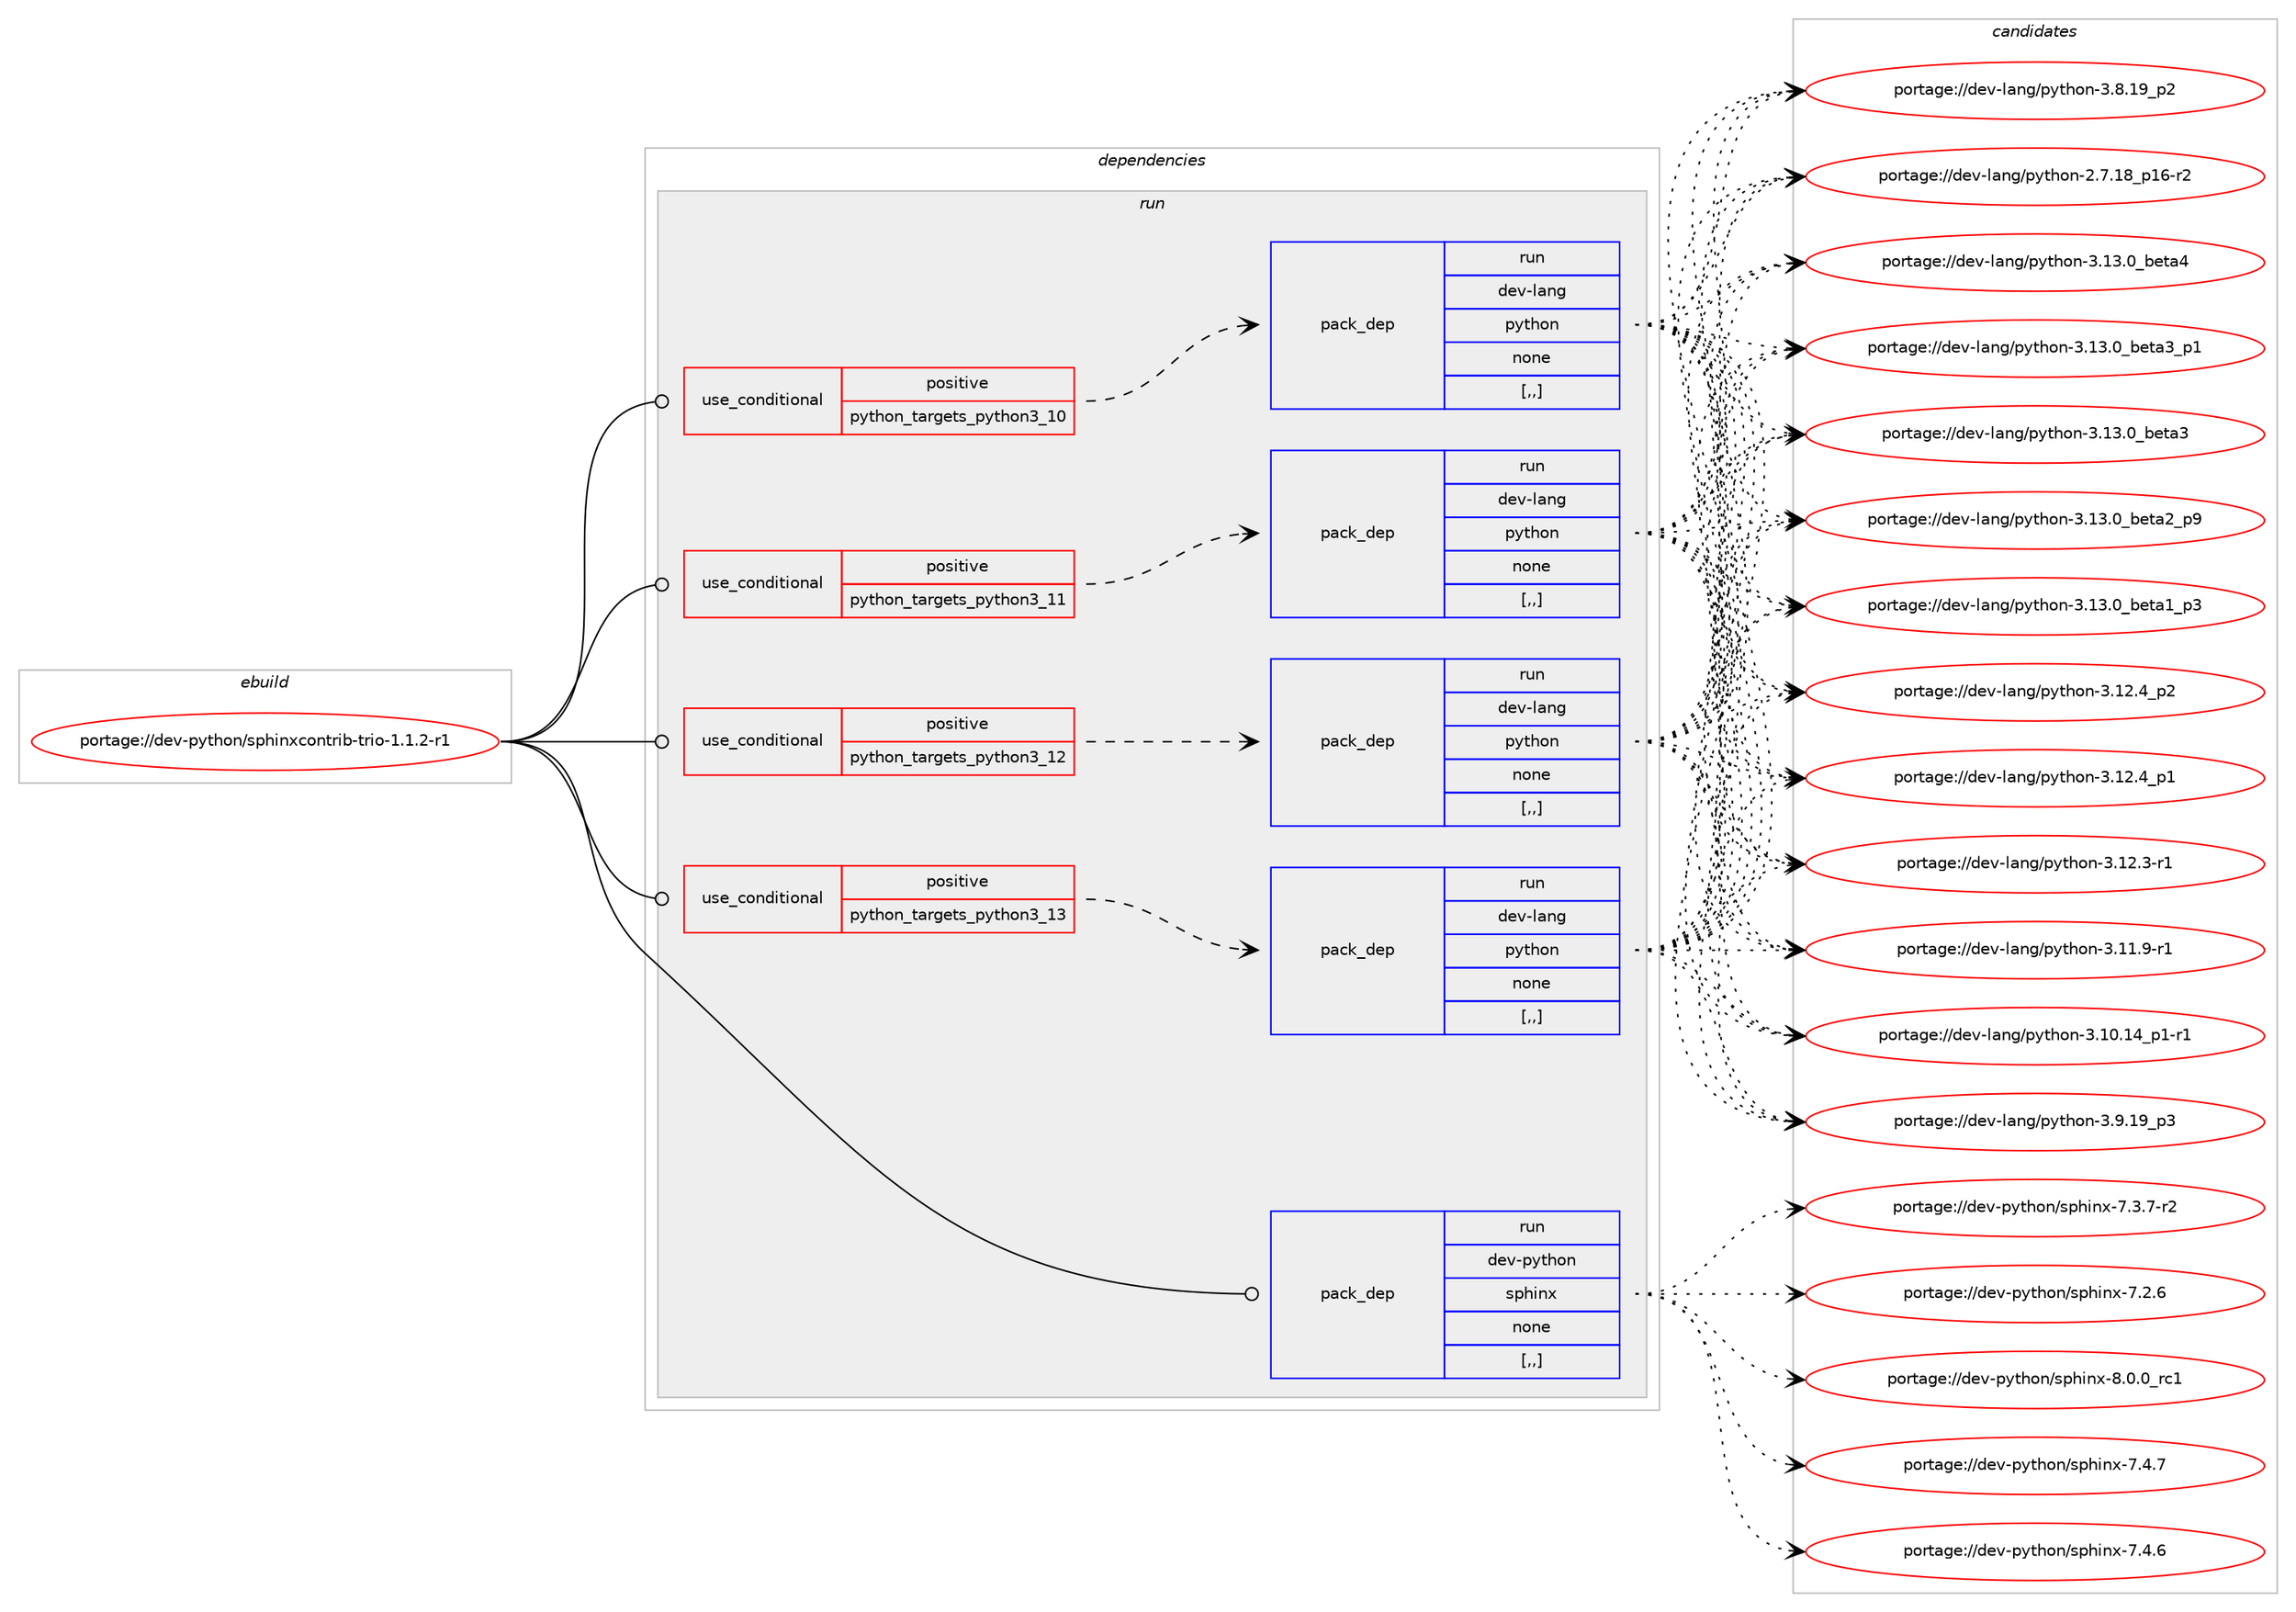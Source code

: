 digraph prolog {

# *************
# Graph options
# *************

newrank=true;
concentrate=true;
compound=true;
graph [rankdir=LR,fontname=Helvetica,fontsize=10,ranksep=1.5];#, ranksep=2.5, nodesep=0.2];
edge  [arrowhead=vee];
node  [fontname=Helvetica,fontsize=10];

# **********
# The ebuild
# **********

subgraph cluster_leftcol {
color=gray;
label=<<i>ebuild</i>>;
id [label="portage://dev-python/sphinxcontrib-trio-1.1.2-r1", color=red, width=4, href="../dev-python/sphinxcontrib-trio-1.1.2-r1.svg"];
}

# ****************
# The dependencies
# ****************

subgraph cluster_midcol {
color=gray;
label=<<i>dependencies</i>>;
subgraph cluster_compile {
fillcolor="#eeeeee";
style=filled;
label=<<i>compile</i>>;
}
subgraph cluster_compileandrun {
fillcolor="#eeeeee";
style=filled;
label=<<i>compile and run</i>>;
}
subgraph cluster_run {
fillcolor="#eeeeee";
style=filled;
label=<<i>run</i>>;
subgraph cond40036 {
dependency164589 [label=<<TABLE BORDER="0" CELLBORDER="1" CELLSPACING="0" CELLPADDING="4"><TR><TD ROWSPAN="3" CELLPADDING="10">use_conditional</TD></TR><TR><TD>positive</TD></TR><TR><TD>python_targets_python3_10</TD></TR></TABLE>>, shape=none, color=red];
subgraph pack123280 {
dependency164590 [label=<<TABLE BORDER="0" CELLBORDER="1" CELLSPACING="0" CELLPADDING="4" WIDTH="220"><TR><TD ROWSPAN="6" CELLPADDING="30">pack_dep</TD></TR><TR><TD WIDTH="110">run</TD></TR><TR><TD>dev-lang</TD></TR><TR><TD>python</TD></TR><TR><TD>none</TD></TR><TR><TD>[,,]</TD></TR></TABLE>>, shape=none, color=blue];
}
dependency164589:e -> dependency164590:w [weight=20,style="dashed",arrowhead="vee"];
}
id:e -> dependency164589:w [weight=20,style="solid",arrowhead="odot"];
subgraph cond40037 {
dependency164591 [label=<<TABLE BORDER="0" CELLBORDER="1" CELLSPACING="0" CELLPADDING="4"><TR><TD ROWSPAN="3" CELLPADDING="10">use_conditional</TD></TR><TR><TD>positive</TD></TR><TR><TD>python_targets_python3_11</TD></TR></TABLE>>, shape=none, color=red];
subgraph pack123281 {
dependency164592 [label=<<TABLE BORDER="0" CELLBORDER="1" CELLSPACING="0" CELLPADDING="4" WIDTH="220"><TR><TD ROWSPAN="6" CELLPADDING="30">pack_dep</TD></TR><TR><TD WIDTH="110">run</TD></TR><TR><TD>dev-lang</TD></TR><TR><TD>python</TD></TR><TR><TD>none</TD></TR><TR><TD>[,,]</TD></TR></TABLE>>, shape=none, color=blue];
}
dependency164591:e -> dependency164592:w [weight=20,style="dashed",arrowhead="vee"];
}
id:e -> dependency164591:w [weight=20,style="solid",arrowhead="odot"];
subgraph cond40038 {
dependency164593 [label=<<TABLE BORDER="0" CELLBORDER="1" CELLSPACING="0" CELLPADDING="4"><TR><TD ROWSPAN="3" CELLPADDING="10">use_conditional</TD></TR><TR><TD>positive</TD></TR><TR><TD>python_targets_python3_12</TD></TR></TABLE>>, shape=none, color=red];
subgraph pack123282 {
dependency164594 [label=<<TABLE BORDER="0" CELLBORDER="1" CELLSPACING="0" CELLPADDING="4" WIDTH="220"><TR><TD ROWSPAN="6" CELLPADDING="30">pack_dep</TD></TR><TR><TD WIDTH="110">run</TD></TR><TR><TD>dev-lang</TD></TR><TR><TD>python</TD></TR><TR><TD>none</TD></TR><TR><TD>[,,]</TD></TR></TABLE>>, shape=none, color=blue];
}
dependency164593:e -> dependency164594:w [weight=20,style="dashed",arrowhead="vee"];
}
id:e -> dependency164593:w [weight=20,style="solid",arrowhead="odot"];
subgraph cond40039 {
dependency164595 [label=<<TABLE BORDER="0" CELLBORDER="1" CELLSPACING="0" CELLPADDING="4"><TR><TD ROWSPAN="3" CELLPADDING="10">use_conditional</TD></TR><TR><TD>positive</TD></TR><TR><TD>python_targets_python3_13</TD></TR></TABLE>>, shape=none, color=red];
subgraph pack123283 {
dependency164596 [label=<<TABLE BORDER="0" CELLBORDER="1" CELLSPACING="0" CELLPADDING="4" WIDTH="220"><TR><TD ROWSPAN="6" CELLPADDING="30">pack_dep</TD></TR><TR><TD WIDTH="110">run</TD></TR><TR><TD>dev-lang</TD></TR><TR><TD>python</TD></TR><TR><TD>none</TD></TR><TR><TD>[,,]</TD></TR></TABLE>>, shape=none, color=blue];
}
dependency164595:e -> dependency164596:w [weight=20,style="dashed",arrowhead="vee"];
}
id:e -> dependency164595:w [weight=20,style="solid",arrowhead="odot"];
subgraph pack123284 {
dependency164597 [label=<<TABLE BORDER="0" CELLBORDER="1" CELLSPACING="0" CELLPADDING="4" WIDTH="220"><TR><TD ROWSPAN="6" CELLPADDING="30">pack_dep</TD></TR><TR><TD WIDTH="110">run</TD></TR><TR><TD>dev-python</TD></TR><TR><TD>sphinx</TD></TR><TR><TD>none</TD></TR><TR><TD>[,,]</TD></TR></TABLE>>, shape=none, color=blue];
}
id:e -> dependency164597:w [weight=20,style="solid",arrowhead="odot"];
}
}

# **************
# The candidates
# **************

subgraph cluster_choices {
rank=same;
color=gray;
label=<<i>candidates</i>>;

subgraph choice123280 {
color=black;
nodesep=1;
choice1001011184510897110103471121211161041111104551464951464895981011169752 [label="portage://dev-lang/python-3.13.0_beta4", color=red, width=4,href="../dev-lang/python-3.13.0_beta4.svg"];
choice10010111845108971101034711212111610411111045514649514648959810111697519511249 [label="portage://dev-lang/python-3.13.0_beta3_p1", color=red, width=4,href="../dev-lang/python-3.13.0_beta3_p1.svg"];
choice1001011184510897110103471121211161041111104551464951464895981011169751 [label="portage://dev-lang/python-3.13.0_beta3", color=red, width=4,href="../dev-lang/python-3.13.0_beta3.svg"];
choice10010111845108971101034711212111610411111045514649514648959810111697509511257 [label="portage://dev-lang/python-3.13.0_beta2_p9", color=red, width=4,href="../dev-lang/python-3.13.0_beta2_p9.svg"];
choice10010111845108971101034711212111610411111045514649514648959810111697499511251 [label="portage://dev-lang/python-3.13.0_beta1_p3", color=red, width=4,href="../dev-lang/python-3.13.0_beta1_p3.svg"];
choice100101118451089711010347112121116104111110455146495046529511250 [label="portage://dev-lang/python-3.12.4_p2", color=red, width=4,href="../dev-lang/python-3.12.4_p2.svg"];
choice100101118451089711010347112121116104111110455146495046529511249 [label="portage://dev-lang/python-3.12.4_p1", color=red, width=4,href="../dev-lang/python-3.12.4_p1.svg"];
choice100101118451089711010347112121116104111110455146495046514511449 [label="portage://dev-lang/python-3.12.3-r1", color=red, width=4,href="../dev-lang/python-3.12.3-r1.svg"];
choice100101118451089711010347112121116104111110455146494946574511449 [label="portage://dev-lang/python-3.11.9-r1", color=red, width=4,href="../dev-lang/python-3.11.9-r1.svg"];
choice100101118451089711010347112121116104111110455146494846495295112494511449 [label="portage://dev-lang/python-3.10.14_p1-r1", color=red, width=4,href="../dev-lang/python-3.10.14_p1-r1.svg"];
choice100101118451089711010347112121116104111110455146574649579511251 [label="portage://dev-lang/python-3.9.19_p3", color=red, width=4,href="../dev-lang/python-3.9.19_p3.svg"];
choice100101118451089711010347112121116104111110455146564649579511250 [label="portage://dev-lang/python-3.8.19_p2", color=red, width=4,href="../dev-lang/python-3.8.19_p2.svg"];
choice100101118451089711010347112121116104111110455046554649569511249544511450 [label="portage://dev-lang/python-2.7.18_p16-r2", color=red, width=4,href="../dev-lang/python-2.7.18_p16-r2.svg"];
dependency164590:e -> choice1001011184510897110103471121211161041111104551464951464895981011169752:w [style=dotted,weight="100"];
dependency164590:e -> choice10010111845108971101034711212111610411111045514649514648959810111697519511249:w [style=dotted,weight="100"];
dependency164590:e -> choice1001011184510897110103471121211161041111104551464951464895981011169751:w [style=dotted,weight="100"];
dependency164590:e -> choice10010111845108971101034711212111610411111045514649514648959810111697509511257:w [style=dotted,weight="100"];
dependency164590:e -> choice10010111845108971101034711212111610411111045514649514648959810111697499511251:w [style=dotted,weight="100"];
dependency164590:e -> choice100101118451089711010347112121116104111110455146495046529511250:w [style=dotted,weight="100"];
dependency164590:e -> choice100101118451089711010347112121116104111110455146495046529511249:w [style=dotted,weight="100"];
dependency164590:e -> choice100101118451089711010347112121116104111110455146495046514511449:w [style=dotted,weight="100"];
dependency164590:e -> choice100101118451089711010347112121116104111110455146494946574511449:w [style=dotted,weight="100"];
dependency164590:e -> choice100101118451089711010347112121116104111110455146494846495295112494511449:w [style=dotted,weight="100"];
dependency164590:e -> choice100101118451089711010347112121116104111110455146574649579511251:w [style=dotted,weight="100"];
dependency164590:e -> choice100101118451089711010347112121116104111110455146564649579511250:w [style=dotted,weight="100"];
dependency164590:e -> choice100101118451089711010347112121116104111110455046554649569511249544511450:w [style=dotted,weight="100"];
}
subgraph choice123281 {
color=black;
nodesep=1;
choice1001011184510897110103471121211161041111104551464951464895981011169752 [label="portage://dev-lang/python-3.13.0_beta4", color=red, width=4,href="../dev-lang/python-3.13.0_beta4.svg"];
choice10010111845108971101034711212111610411111045514649514648959810111697519511249 [label="portage://dev-lang/python-3.13.0_beta3_p1", color=red, width=4,href="../dev-lang/python-3.13.0_beta3_p1.svg"];
choice1001011184510897110103471121211161041111104551464951464895981011169751 [label="portage://dev-lang/python-3.13.0_beta3", color=red, width=4,href="../dev-lang/python-3.13.0_beta3.svg"];
choice10010111845108971101034711212111610411111045514649514648959810111697509511257 [label="portage://dev-lang/python-3.13.0_beta2_p9", color=red, width=4,href="../dev-lang/python-3.13.0_beta2_p9.svg"];
choice10010111845108971101034711212111610411111045514649514648959810111697499511251 [label="portage://dev-lang/python-3.13.0_beta1_p3", color=red, width=4,href="../dev-lang/python-3.13.0_beta1_p3.svg"];
choice100101118451089711010347112121116104111110455146495046529511250 [label="portage://dev-lang/python-3.12.4_p2", color=red, width=4,href="../dev-lang/python-3.12.4_p2.svg"];
choice100101118451089711010347112121116104111110455146495046529511249 [label="portage://dev-lang/python-3.12.4_p1", color=red, width=4,href="../dev-lang/python-3.12.4_p1.svg"];
choice100101118451089711010347112121116104111110455146495046514511449 [label="portage://dev-lang/python-3.12.3-r1", color=red, width=4,href="../dev-lang/python-3.12.3-r1.svg"];
choice100101118451089711010347112121116104111110455146494946574511449 [label="portage://dev-lang/python-3.11.9-r1", color=red, width=4,href="../dev-lang/python-3.11.9-r1.svg"];
choice100101118451089711010347112121116104111110455146494846495295112494511449 [label="portage://dev-lang/python-3.10.14_p1-r1", color=red, width=4,href="../dev-lang/python-3.10.14_p1-r1.svg"];
choice100101118451089711010347112121116104111110455146574649579511251 [label="portage://dev-lang/python-3.9.19_p3", color=red, width=4,href="../dev-lang/python-3.9.19_p3.svg"];
choice100101118451089711010347112121116104111110455146564649579511250 [label="portage://dev-lang/python-3.8.19_p2", color=red, width=4,href="../dev-lang/python-3.8.19_p2.svg"];
choice100101118451089711010347112121116104111110455046554649569511249544511450 [label="portage://dev-lang/python-2.7.18_p16-r2", color=red, width=4,href="../dev-lang/python-2.7.18_p16-r2.svg"];
dependency164592:e -> choice1001011184510897110103471121211161041111104551464951464895981011169752:w [style=dotted,weight="100"];
dependency164592:e -> choice10010111845108971101034711212111610411111045514649514648959810111697519511249:w [style=dotted,weight="100"];
dependency164592:e -> choice1001011184510897110103471121211161041111104551464951464895981011169751:w [style=dotted,weight="100"];
dependency164592:e -> choice10010111845108971101034711212111610411111045514649514648959810111697509511257:w [style=dotted,weight="100"];
dependency164592:e -> choice10010111845108971101034711212111610411111045514649514648959810111697499511251:w [style=dotted,weight="100"];
dependency164592:e -> choice100101118451089711010347112121116104111110455146495046529511250:w [style=dotted,weight="100"];
dependency164592:e -> choice100101118451089711010347112121116104111110455146495046529511249:w [style=dotted,weight="100"];
dependency164592:e -> choice100101118451089711010347112121116104111110455146495046514511449:w [style=dotted,weight="100"];
dependency164592:e -> choice100101118451089711010347112121116104111110455146494946574511449:w [style=dotted,weight="100"];
dependency164592:e -> choice100101118451089711010347112121116104111110455146494846495295112494511449:w [style=dotted,weight="100"];
dependency164592:e -> choice100101118451089711010347112121116104111110455146574649579511251:w [style=dotted,weight="100"];
dependency164592:e -> choice100101118451089711010347112121116104111110455146564649579511250:w [style=dotted,weight="100"];
dependency164592:e -> choice100101118451089711010347112121116104111110455046554649569511249544511450:w [style=dotted,weight="100"];
}
subgraph choice123282 {
color=black;
nodesep=1;
choice1001011184510897110103471121211161041111104551464951464895981011169752 [label="portage://dev-lang/python-3.13.0_beta4", color=red, width=4,href="../dev-lang/python-3.13.0_beta4.svg"];
choice10010111845108971101034711212111610411111045514649514648959810111697519511249 [label="portage://dev-lang/python-3.13.0_beta3_p1", color=red, width=4,href="../dev-lang/python-3.13.0_beta3_p1.svg"];
choice1001011184510897110103471121211161041111104551464951464895981011169751 [label="portage://dev-lang/python-3.13.0_beta3", color=red, width=4,href="../dev-lang/python-3.13.0_beta3.svg"];
choice10010111845108971101034711212111610411111045514649514648959810111697509511257 [label="portage://dev-lang/python-3.13.0_beta2_p9", color=red, width=4,href="../dev-lang/python-3.13.0_beta2_p9.svg"];
choice10010111845108971101034711212111610411111045514649514648959810111697499511251 [label="portage://dev-lang/python-3.13.0_beta1_p3", color=red, width=4,href="../dev-lang/python-3.13.0_beta1_p3.svg"];
choice100101118451089711010347112121116104111110455146495046529511250 [label="portage://dev-lang/python-3.12.4_p2", color=red, width=4,href="../dev-lang/python-3.12.4_p2.svg"];
choice100101118451089711010347112121116104111110455146495046529511249 [label="portage://dev-lang/python-3.12.4_p1", color=red, width=4,href="../dev-lang/python-3.12.4_p1.svg"];
choice100101118451089711010347112121116104111110455146495046514511449 [label="portage://dev-lang/python-3.12.3-r1", color=red, width=4,href="../dev-lang/python-3.12.3-r1.svg"];
choice100101118451089711010347112121116104111110455146494946574511449 [label="portage://dev-lang/python-3.11.9-r1", color=red, width=4,href="../dev-lang/python-3.11.9-r1.svg"];
choice100101118451089711010347112121116104111110455146494846495295112494511449 [label="portage://dev-lang/python-3.10.14_p1-r1", color=red, width=4,href="../dev-lang/python-3.10.14_p1-r1.svg"];
choice100101118451089711010347112121116104111110455146574649579511251 [label="portage://dev-lang/python-3.9.19_p3", color=red, width=4,href="../dev-lang/python-3.9.19_p3.svg"];
choice100101118451089711010347112121116104111110455146564649579511250 [label="portage://dev-lang/python-3.8.19_p2", color=red, width=4,href="../dev-lang/python-3.8.19_p2.svg"];
choice100101118451089711010347112121116104111110455046554649569511249544511450 [label="portage://dev-lang/python-2.7.18_p16-r2", color=red, width=4,href="../dev-lang/python-2.7.18_p16-r2.svg"];
dependency164594:e -> choice1001011184510897110103471121211161041111104551464951464895981011169752:w [style=dotted,weight="100"];
dependency164594:e -> choice10010111845108971101034711212111610411111045514649514648959810111697519511249:w [style=dotted,weight="100"];
dependency164594:e -> choice1001011184510897110103471121211161041111104551464951464895981011169751:w [style=dotted,weight="100"];
dependency164594:e -> choice10010111845108971101034711212111610411111045514649514648959810111697509511257:w [style=dotted,weight="100"];
dependency164594:e -> choice10010111845108971101034711212111610411111045514649514648959810111697499511251:w [style=dotted,weight="100"];
dependency164594:e -> choice100101118451089711010347112121116104111110455146495046529511250:w [style=dotted,weight="100"];
dependency164594:e -> choice100101118451089711010347112121116104111110455146495046529511249:w [style=dotted,weight="100"];
dependency164594:e -> choice100101118451089711010347112121116104111110455146495046514511449:w [style=dotted,weight="100"];
dependency164594:e -> choice100101118451089711010347112121116104111110455146494946574511449:w [style=dotted,weight="100"];
dependency164594:e -> choice100101118451089711010347112121116104111110455146494846495295112494511449:w [style=dotted,weight="100"];
dependency164594:e -> choice100101118451089711010347112121116104111110455146574649579511251:w [style=dotted,weight="100"];
dependency164594:e -> choice100101118451089711010347112121116104111110455146564649579511250:w [style=dotted,weight="100"];
dependency164594:e -> choice100101118451089711010347112121116104111110455046554649569511249544511450:w [style=dotted,weight="100"];
}
subgraph choice123283 {
color=black;
nodesep=1;
choice1001011184510897110103471121211161041111104551464951464895981011169752 [label="portage://dev-lang/python-3.13.0_beta4", color=red, width=4,href="../dev-lang/python-3.13.0_beta4.svg"];
choice10010111845108971101034711212111610411111045514649514648959810111697519511249 [label="portage://dev-lang/python-3.13.0_beta3_p1", color=red, width=4,href="../dev-lang/python-3.13.0_beta3_p1.svg"];
choice1001011184510897110103471121211161041111104551464951464895981011169751 [label="portage://dev-lang/python-3.13.0_beta3", color=red, width=4,href="../dev-lang/python-3.13.0_beta3.svg"];
choice10010111845108971101034711212111610411111045514649514648959810111697509511257 [label="portage://dev-lang/python-3.13.0_beta2_p9", color=red, width=4,href="../dev-lang/python-3.13.0_beta2_p9.svg"];
choice10010111845108971101034711212111610411111045514649514648959810111697499511251 [label="portage://dev-lang/python-3.13.0_beta1_p3", color=red, width=4,href="../dev-lang/python-3.13.0_beta1_p3.svg"];
choice100101118451089711010347112121116104111110455146495046529511250 [label="portage://dev-lang/python-3.12.4_p2", color=red, width=4,href="../dev-lang/python-3.12.4_p2.svg"];
choice100101118451089711010347112121116104111110455146495046529511249 [label="portage://dev-lang/python-3.12.4_p1", color=red, width=4,href="../dev-lang/python-3.12.4_p1.svg"];
choice100101118451089711010347112121116104111110455146495046514511449 [label="portage://dev-lang/python-3.12.3-r1", color=red, width=4,href="../dev-lang/python-3.12.3-r1.svg"];
choice100101118451089711010347112121116104111110455146494946574511449 [label="portage://dev-lang/python-3.11.9-r1", color=red, width=4,href="../dev-lang/python-3.11.9-r1.svg"];
choice100101118451089711010347112121116104111110455146494846495295112494511449 [label="portage://dev-lang/python-3.10.14_p1-r1", color=red, width=4,href="../dev-lang/python-3.10.14_p1-r1.svg"];
choice100101118451089711010347112121116104111110455146574649579511251 [label="portage://dev-lang/python-3.9.19_p3", color=red, width=4,href="../dev-lang/python-3.9.19_p3.svg"];
choice100101118451089711010347112121116104111110455146564649579511250 [label="portage://dev-lang/python-3.8.19_p2", color=red, width=4,href="../dev-lang/python-3.8.19_p2.svg"];
choice100101118451089711010347112121116104111110455046554649569511249544511450 [label="portage://dev-lang/python-2.7.18_p16-r2", color=red, width=4,href="../dev-lang/python-2.7.18_p16-r2.svg"];
dependency164596:e -> choice1001011184510897110103471121211161041111104551464951464895981011169752:w [style=dotted,weight="100"];
dependency164596:e -> choice10010111845108971101034711212111610411111045514649514648959810111697519511249:w [style=dotted,weight="100"];
dependency164596:e -> choice1001011184510897110103471121211161041111104551464951464895981011169751:w [style=dotted,weight="100"];
dependency164596:e -> choice10010111845108971101034711212111610411111045514649514648959810111697509511257:w [style=dotted,weight="100"];
dependency164596:e -> choice10010111845108971101034711212111610411111045514649514648959810111697499511251:w [style=dotted,weight="100"];
dependency164596:e -> choice100101118451089711010347112121116104111110455146495046529511250:w [style=dotted,weight="100"];
dependency164596:e -> choice100101118451089711010347112121116104111110455146495046529511249:w [style=dotted,weight="100"];
dependency164596:e -> choice100101118451089711010347112121116104111110455146495046514511449:w [style=dotted,weight="100"];
dependency164596:e -> choice100101118451089711010347112121116104111110455146494946574511449:w [style=dotted,weight="100"];
dependency164596:e -> choice100101118451089711010347112121116104111110455146494846495295112494511449:w [style=dotted,weight="100"];
dependency164596:e -> choice100101118451089711010347112121116104111110455146574649579511251:w [style=dotted,weight="100"];
dependency164596:e -> choice100101118451089711010347112121116104111110455146564649579511250:w [style=dotted,weight="100"];
dependency164596:e -> choice100101118451089711010347112121116104111110455046554649569511249544511450:w [style=dotted,weight="100"];
}
subgraph choice123284 {
color=black;
nodesep=1;
choice1001011184511212111610411111047115112104105110120455646484648951149949 [label="portage://dev-python/sphinx-8.0.0_rc1", color=red, width=4,href="../dev-python/sphinx-8.0.0_rc1.svg"];
choice1001011184511212111610411111047115112104105110120455546524655 [label="portage://dev-python/sphinx-7.4.7", color=red, width=4,href="../dev-python/sphinx-7.4.7.svg"];
choice1001011184511212111610411111047115112104105110120455546524654 [label="portage://dev-python/sphinx-7.4.6", color=red, width=4,href="../dev-python/sphinx-7.4.6.svg"];
choice10010111845112121116104111110471151121041051101204555465146554511450 [label="portage://dev-python/sphinx-7.3.7-r2", color=red, width=4,href="../dev-python/sphinx-7.3.7-r2.svg"];
choice1001011184511212111610411111047115112104105110120455546504654 [label="portage://dev-python/sphinx-7.2.6", color=red, width=4,href="../dev-python/sphinx-7.2.6.svg"];
dependency164597:e -> choice1001011184511212111610411111047115112104105110120455646484648951149949:w [style=dotted,weight="100"];
dependency164597:e -> choice1001011184511212111610411111047115112104105110120455546524655:w [style=dotted,weight="100"];
dependency164597:e -> choice1001011184511212111610411111047115112104105110120455546524654:w [style=dotted,weight="100"];
dependency164597:e -> choice10010111845112121116104111110471151121041051101204555465146554511450:w [style=dotted,weight="100"];
dependency164597:e -> choice1001011184511212111610411111047115112104105110120455546504654:w [style=dotted,weight="100"];
}
}

}
